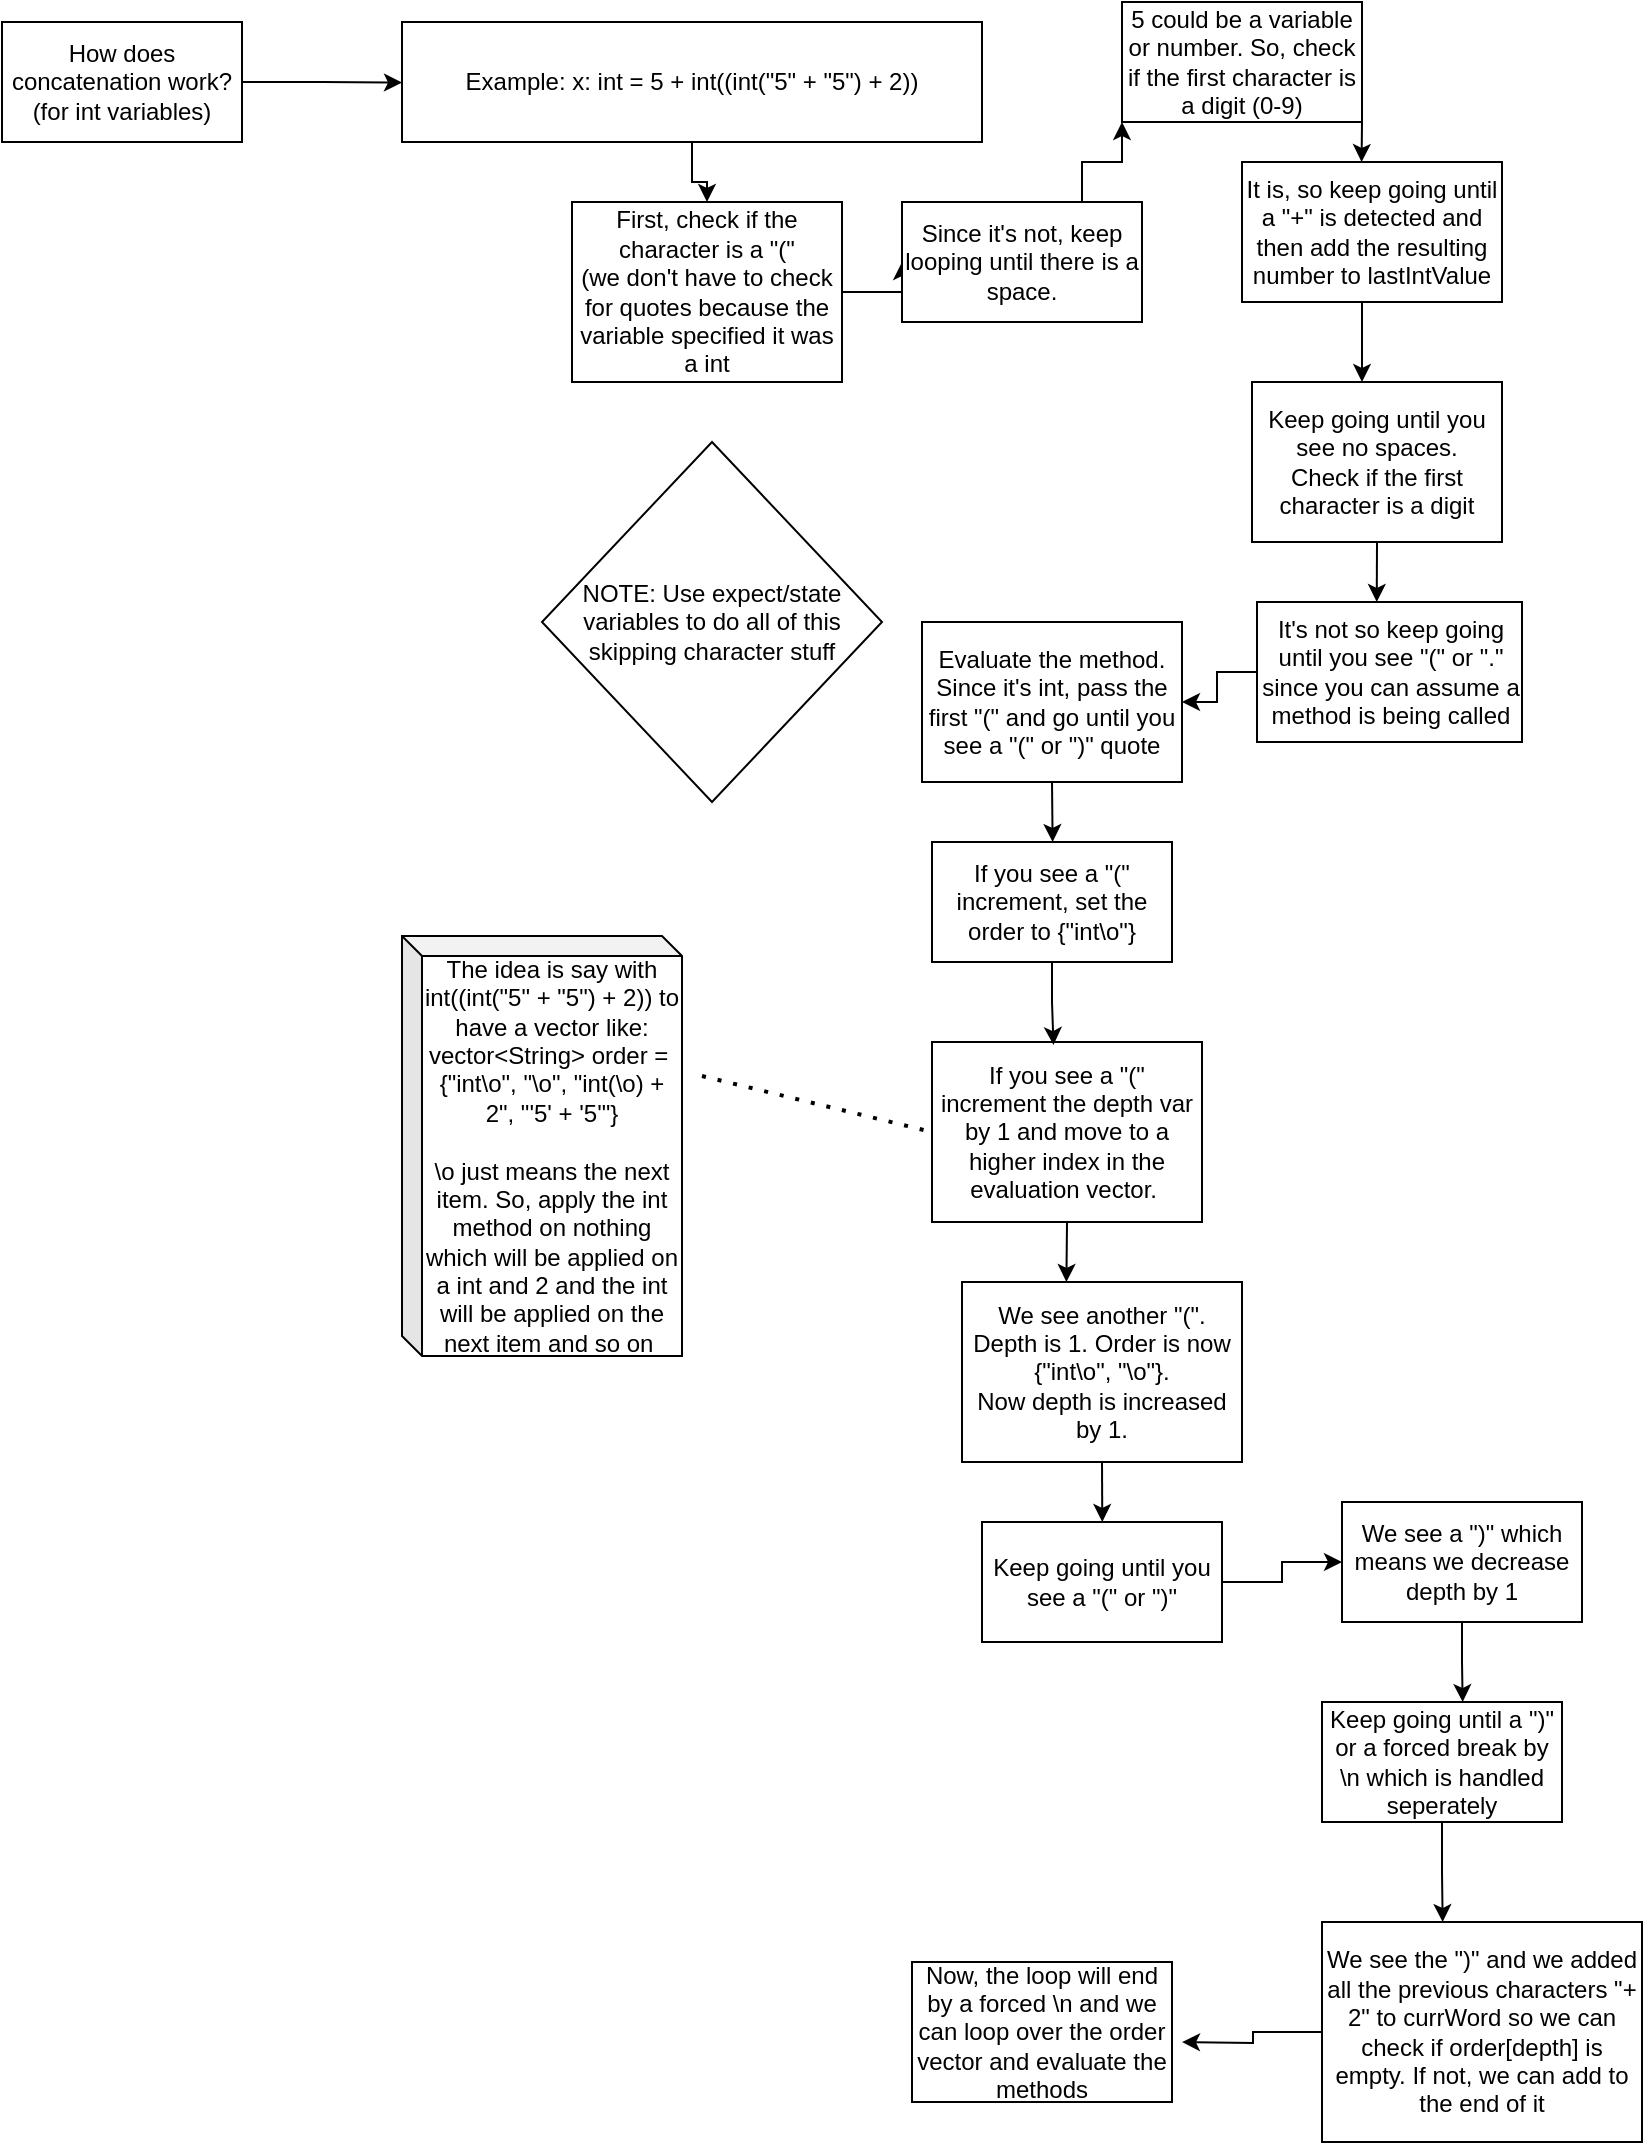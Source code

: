 <mxfile version="25.0.3">
  <diagram name="Page-1" id="INXMnd0MCcezFGGZq2XK">
    <mxGraphModel dx="823" dy="520" grid="1" gridSize="10" guides="1" tooltips="1" connect="1" arrows="1" fold="1" page="1" pageScale="1" pageWidth="827" pageHeight="1169" math="0" shadow="0">
      <root>
        <mxCell id="0" />
        <mxCell id="1" parent="0" />
        <mxCell id="xQm1VbLhDufl2UHaxlvB-2" style="edgeStyle=orthogonalEdgeStyle;rounded=0;orthogonalLoop=1;jettySize=auto;html=1;exitX=1;exitY=0.5;exitDx=0;exitDy=0;" edge="1" parent="1" source="xQm1VbLhDufl2UHaxlvB-1">
          <mxGeometry relative="1" as="geometry">
            <mxPoint x="200" y="40.286" as="targetPoint" />
          </mxGeometry>
        </mxCell>
        <mxCell id="xQm1VbLhDufl2UHaxlvB-1" value="How does concatenation work?&lt;div&gt;(for int variables)&lt;/div&gt;" style="rounded=0;whiteSpace=wrap;html=1;" vertex="1" parent="1">
          <mxGeometry y="10" width="120" height="60" as="geometry" />
        </mxCell>
        <mxCell id="xQm1VbLhDufl2UHaxlvB-5" style="edgeStyle=orthogonalEdgeStyle;rounded=0;orthogonalLoop=1;jettySize=auto;html=1;exitX=0.5;exitY=1;exitDx=0;exitDy=0;" edge="1" parent="1" source="xQm1VbLhDufl2UHaxlvB-3" target="xQm1VbLhDufl2UHaxlvB-6">
          <mxGeometry relative="1" as="geometry">
            <mxPoint x="345.143" y="90" as="targetPoint" />
          </mxGeometry>
        </mxCell>
        <mxCell id="xQm1VbLhDufl2UHaxlvB-3" value="Example:&amp;nbsp;x: int = 5 + int((int(&quot;5&quot; + &quot;5&quot;) + 2))" style="rounded=0;whiteSpace=wrap;html=1;" vertex="1" parent="1">
          <mxGeometry x="200" y="10" width="290" height="60" as="geometry" />
        </mxCell>
        <mxCell id="xQm1VbLhDufl2UHaxlvB-7" style="edgeStyle=orthogonalEdgeStyle;rounded=0;orthogonalLoop=1;jettySize=auto;html=1;exitX=1;exitY=0.5;exitDx=0;exitDy=0;" edge="1" parent="1" source="xQm1VbLhDufl2UHaxlvB-6">
          <mxGeometry relative="1" as="geometry">
            <mxPoint x="450" y="130" as="targetPoint" />
          </mxGeometry>
        </mxCell>
        <mxCell id="xQm1VbLhDufl2UHaxlvB-6" value="First, check if the character is a &quot;(&quot;&lt;div&gt;(we don&#39;t have to check for quotes because the variable specified it was a int&lt;/div&gt;" style="rounded=0;whiteSpace=wrap;html=1;" vertex="1" parent="1">
          <mxGeometry x="285" y="100" width="135" height="90" as="geometry" />
        </mxCell>
        <mxCell id="xQm1VbLhDufl2UHaxlvB-10" style="edgeStyle=orthogonalEdgeStyle;rounded=0;orthogonalLoop=1;jettySize=auto;html=1;exitX=0.75;exitY=0;exitDx=0;exitDy=0;entryX=0;entryY=1;entryDx=0;entryDy=0;" edge="1" parent="1" source="xQm1VbLhDufl2UHaxlvB-8" target="xQm1VbLhDufl2UHaxlvB-9">
          <mxGeometry relative="1" as="geometry" />
        </mxCell>
        <mxCell id="xQm1VbLhDufl2UHaxlvB-8" value="Since it&#39;s not, keep looping until there is a space." style="rounded=0;whiteSpace=wrap;html=1;" vertex="1" parent="1">
          <mxGeometry x="450" y="100" width="120" height="60" as="geometry" />
        </mxCell>
        <mxCell id="xQm1VbLhDufl2UHaxlvB-11" style="edgeStyle=orthogonalEdgeStyle;rounded=0;orthogonalLoop=1;jettySize=auto;html=1;exitX=1;exitY=1;exitDx=0;exitDy=0;" edge="1" parent="1" source="xQm1VbLhDufl2UHaxlvB-9">
          <mxGeometry relative="1" as="geometry">
            <mxPoint x="679.793" y="80" as="targetPoint" />
          </mxGeometry>
        </mxCell>
        <mxCell id="xQm1VbLhDufl2UHaxlvB-9" value="5 could be a variable or number. So, check if the first character is a digit (0-9)" style="rounded=0;whiteSpace=wrap;html=1;" vertex="1" parent="1">
          <mxGeometry x="560" width="120" height="60" as="geometry" />
        </mxCell>
        <mxCell id="xQm1VbLhDufl2UHaxlvB-13" style="edgeStyle=orthogonalEdgeStyle;rounded=0;orthogonalLoop=1;jettySize=auto;html=1;exitX=0.5;exitY=1;exitDx=0;exitDy=0;" edge="1" parent="1" source="xQm1VbLhDufl2UHaxlvB-12">
          <mxGeometry relative="1" as="geometry">
            <mxPoint x="680" y="190" as="targetPoint" />
            <Array as="points">
              <mxPoint x="680" y="150" />
            </Array>
          </mxGeometry>
        </mxCell>
        <mxCell id="xQm1VbLhDufl2UHaxlvB-12" value="It is, so keep going until a &quot;+&quot; is detected and then add the resulting number to lastIntValue" style="rounded=0;whiteSpace=wrap;html=1;" vertex="1" parent="1">
          <mxGeometry x="620" y="80" width="130" height="70" as="geometry" />
        </mxCell>
        <mxCell id="xQm1VbLhDufl2UHaxlvB-15" style="edgeStyle=orthogonalEdgeStyle;rounded=0;orthogonalLoop=1;jettySize=auto;html=1;exitX=0.5;exitY=1;exitDx=0;exitDy=0;" edge="1" parent="1" source="xQm1VbLhDufl2UHaxlvB-14">
          <mxGeometry relative="1" as="geometry">
            <mxPoint x="687.379" y="300" as="targetPoint" />
          </mxGeometry>
        </mxCell>
        <mxCell id="xQm1VbLhDufl2UHaxlvB-14" value="Keep going until you see no spaces.&lt;div&gt;Check if the first character is a digit&lt;/div&gt;" style="rounded=0;whiteSpace=wrap;html=1;" vertex="1" parent="1">
          <mxGeometry x="625" y="190" width="125" height="80" as="geometry" />
        </mxCell>
        <mxCell id="xQm1VbLhDufl2UHaxlvB-19" style="edgeStyle=orthogonalEdgeStyle;rounded=0;orthogonalLoop=1;jettySize=auto;html=1;exitX=0;exitY=0.5;exitDx=0;exitDy=0;entryX=1;entryY=0.5;entryDx=0;entryDy=0;" edge="1" parent="1" source="xQm1VbLhDufl2UHaxlvB-16" target="xQm1VbLhDufl2UHaxlvB-18">
          <mxGeometry relative="1" as="geometry" />
        </mxCell>
        <mxCell id="xQm1VbLhDufl2UHaxlvB-16" value="It&#39;s not so keep going until you see &quot;(&quot; or &quot;.&quot; since you can assume a method is being called" style="rounded=0;whiteSpace=wrap;html=1;" vertex="1" parent="1">
          <mxGeometry x="627.5" y="300" width="132.5" height="70" as="geometry" />
        </mxCell>
        <mxCell id="xQm1VbLhDufl2UHaxlvB-21" style="edgeStyle=orthogonalEdgeStyle;rounded=0;orthogonalLoop=1;jettySize=auto;html=1;exitX=0.5;exitY=1;exitDx=0;exitDy=0;" edge="1" parent="1" source="xQm1VbLhDufl2UHaxlvB-18">
          <mxGeometry relative="1" as="geometry">
            <mxPoint x="525.31" y="420.0" as="targetPoint" />
          </mxGeometry>
        </mxCell>
        <mxCell id="xQm1VbLhDufl2UHaxlvB-18" value="Evaluate the method. Since it&#39;s int, pass the first &quot;(&quot; and go until you see a &quot;(&quot; or &quot;)&quot; quote" style="rounded=0;whiteSpace=wrap;html=1;" vertex="1" parent="1">
          <mxGeometry x="460" y="310" width="130" height="80" as="geometry" />
        </mxCell>
        <mxCell id="xQm1VbLhDufl2UHaxlvB-29" style="edgeStyle=orthogonalEdgeStyle;rounded=0;orthogonalLoop=1;jettySize=auto;html=1;exitX=0.5;exitY=1;exitDx=0;exitDy=0;" edge="1" parent="1" source="xQm1VbLhDufl2UHaxlvB-22">
          <mxGeometry relative="1" as="geometry">
            <mxPoint x="532.207" y="640.0" as="targetPoint" />
          </mxGeometry>
        </mxCell>
        <mxCell id="xQm1VbLhDufl2UHaxlvB-22" value="If you see a &quot;(&quot; increment the depth var by 1 and move to a higher index in the evaluation vector.&amp;nbsp;" style="rounded=0;whiteSpace=wrap;html=1;" vertex="1" parent="1">
          <mxGeometry x="465" y="520" width="135" height="90" as="geometry" />
        </mxCell>
        <mxCell id="xQm1VbLhDufl2UHaxlvB-23" value="NOTE: Use expect/state variables to do all of this skipping character stuff" style="rhombus;whiteSpace=wrap;html=1;" vertex="1" parent="1">
          <mxGeometry x="270" y="220" width="170" height="180" as="geometry" />
        </mxCell>
        <mxCell id="xQm1VbLhDufl2UHaxlvB-25" value="" style="endArrow=none;dashed=1;html=1;dashPattern=1 3;strokeWidth=2;rounded=0;entryX=0;entryY=0.5;entryDx=0;entryDy=0;" edge="1" parent="1" target="xQm1VbLhDufl2UHaxlvB-22">
          <mxGeometry width="50" height="50" relative="1" as="geometry">
            <mxPoint x="350" y="537" as="sourcePoint" />
            <mxPoint x="440" y="517" as="targetPoint" />
          </mxGeometry>
        </mxCell>
        <mxCell id="xQm1VbLhDufl2UHaxlvB-26" value="The idea is say with int((int(&quot;5&quot; + &quot;5&quot;) + 2)) to have a vector like:&lt;br&gt;vector&amp;lt;String&amp;gt; order =&amp;nbsp;&lt;div&gt;{&quot;int\o&quot;, &quot;\o&quot;, &quot;int(\o) + 2&quot;, &quot;&#39;5&#39; + &#39;5&#39;&quot;}&lt;/div&gt;&lt;div&gt;&lt;br&gt;&lt;/div&gt;&lt;div&gt;\o just means the next item. So, apply the int method on nothing which will be applied on a int and 2 and the int will be applied on the next item and so on&amp;nbsp;&lt;/div&gt;" style="shape=cube;whiteSpace=wrap;html=1;boundedLbl=1;backgroundOutline=1;darkOpacity=0.05;darkOpacity2=0.1;size=10;" vertex="1" parent="1">
          <mxGeometry x="200" y="467" width="140" height="210" as="geometry" />
        </mxCell>
        <mxCell id="xQm1VbLhDufl2UHaxlvB-27" value="If you see a &quot;(&quot; increment, set the order to {&quot;int\o&quot;}" style="rounded=0;whiteSpace=wrap;html=1;" vertex="1" parent="1">
          <mxGeometry x="465" y="420" width="120" height="60" as="geometry" />
        </mxCell>
        <mxCell id="xQm1VbLhDufl2UHaxlvB-28" style="edgeStyle=orthogonalEdgeStyle;rounded=0;orthogonalLoop=1;jettySize=auto;html=1;exitX=0.5;exitY=1;exitDx=0;exitDy=0;entryX=0.45;entryY=0.017;entryDx=0;entryDy=0;entryPerimeter=0;" edge="1" parent="1" source="xQm1VbLhDufl2UHaxlvB-27" target="xQm1VbLhDufl2UHaxlvB-22">
          <mxGeometry relative="1" as="geometry" />
        </mxCell>
        <mxCell id="xQm1VbLhDufl2UHaxlvB-31" style="edgeStyle=orthogonalEdgeStyle;rounded=0;orthogonalLoop=1;jettySize=auto;html=1;exitX=0.5;exitY=1;exitDx=0;exitDy=0;" edge="1" parent="1" source="xQm1VbLhDufl2UHaxlvB-30">
          <mxGeometry relative="1" as="geometry">
            <mxPoint x="550.138" y="760" as="targetPoint" />
          </mxGeometry>
        </mxCell>
        <mxCell id="xQm1VbLhDufl2UHaxlvB-30" value="We see another &quot;(&quot;.&lt;div&gt;Depth is 1. Order is now {&quot;int\o&quot;, &quot;\o&quot;}.&lt;/div&gt;&lt;div&gt;Now depth is increased by 1.&lt;/div&gt;" style="rounded=0;whiteSpace=wrap;html=1;" vertex="1" parent="1">
          <mxGeometry x="480" y="640" width="140" height="90" as="geometry" />
        </mxCell>
        <mxCell id="xQm1VbLhDufl2UHaxlvB-35" style="edgeStyle=orthogonalEdgeStyle;rounded=0;orthogonalLoop=1;jettySize=auto;html=1;exitX=1;exitY=0.5;exitDx=0;exitDy=0;entryX=0;entryY=0.5;entryDx=0;entryDy=0;" edge="1" parent="1" source="xQm1VbLhDufl2UHaxlvB-32" target="xQm1VbLhDufl2UHaxlvB-34">
          <mxGeometry relative="1" as="geometry" />
        </mxCell>
        <mxCell id="xQm1VbLhDufl2UHaxlvB-32" value="Keep going until you see a &quot;(&quot; or &quot;)&quot;" style="rounded=0;whiteSpace=wrap;html=1;" vertex="1" parent="1">
          <mxGeometry x="490" y="760" width="120" height="60" as="geometry" />
        </mxCell>
        <mxCell id="xQm1VbLhDufl2UHaxlvB-36" style="edgeStyle=orthogonalEdgeStyle;rounded=0;orthogonalLoop=1;jettySize=auto;html=1;exitX=0.5;exitY=1;exitDx=0;exitDy=0;" edge="1" parent="1" source="xQm1VbLhDufl2UHaxlvB-34">
          <mxGeometry relative="1" as="geometry">
            <mxPoint x="730.333" y="850" as="targetPoint" />
          </mxGeometry>
        </mxCell>
        <mxCell id="xQm1VbLhDufl2UHaxlvB-34" value="We see a &quot;)&quot; which means we decrease depth by 1" style="rounded=0;whiteSpace=wrap;html=1;" vertex="1" parent="1">
          <mxGeometry x="670" y="750" width="120" height="60" as="geometry" />
        </mxCell>
        <mxCell id="xQm1VbLhDufl2UHaxlvB-38" style="edgeStyle=orthogonalEdgeStyle;rounded=0;orthogonalLoop=1;jettySize=auto;html=1;exitX=0.5;exitY=1;exitDx=0;exitDy=0;" edge="1" parent="1" source="xQm1VbLhDufl2UHaxlvB-37">
          <mxGeometry relative="1" as="geometry">
            <mxPoint x="720.333" y="960" as="targetPoint" />
          </mxGeometry>
        </mxCell>
        <mxCell id="xQm1VbLhDufl2UHaxlvB-37" value="Keep going until a &quot;)&quot; or a forced break by \n which is handled seperately" style="rounded=0;whiteSpace=wrap;html=1;" vertex="1" parent="1">
          <mxGeometry x="660" y="850" width="120" height="60" as="geometry" />
        </mxCell>
        <mxCell id="xQm1VbLhDufl2UHaxlvB-43" style="edgeStyle=orthogonalEdgeStyle;rounded=0;orthogonalLoop=1;jettySize=auto;html=1;exitX=0;exitY=0.5;exitDx=0;exitDy=0;" edge="1" parent="1" source="xQm1VbLhDufl2UHaxlvB-39">
          <mxGeometry relative="1" as="geometry">
            <mxPoint x="590" y="1020" as="targetPoint" />
          </mxGeometry>
        </mxCell>
        <mxCell id="xQm1VbLhDufl2UHaxlvB-39" value="We see the &quot;)&quot; and we added all the previous characters &quot;+ 2&quot; to currWord so we can check if order[depth] is empty. If not, we can add to the end of it" style="rounded=0;whiteSpace=wrap;html=1;" vertex="1" parent="1">
          <mxGeometry x="660" y="960" width="160" height="110" as="geometry" />
        </mxCell>
        <mxCell id="xQm1VbLhDufl2UHaxlvB-42" value="Now, the loop will end by a forced \n and we can loop over the order vector and evaluate the methods" style="rounded=0;whiteSpace=wrap;html=1;" vertex="1" parent="1">
          <mxGeometry x="455" y="980" width="130" height="70" as="geometry" />
        </mxCell>
      </root>
    </mxGraphModel>
  </diagram>
</mxfile>
